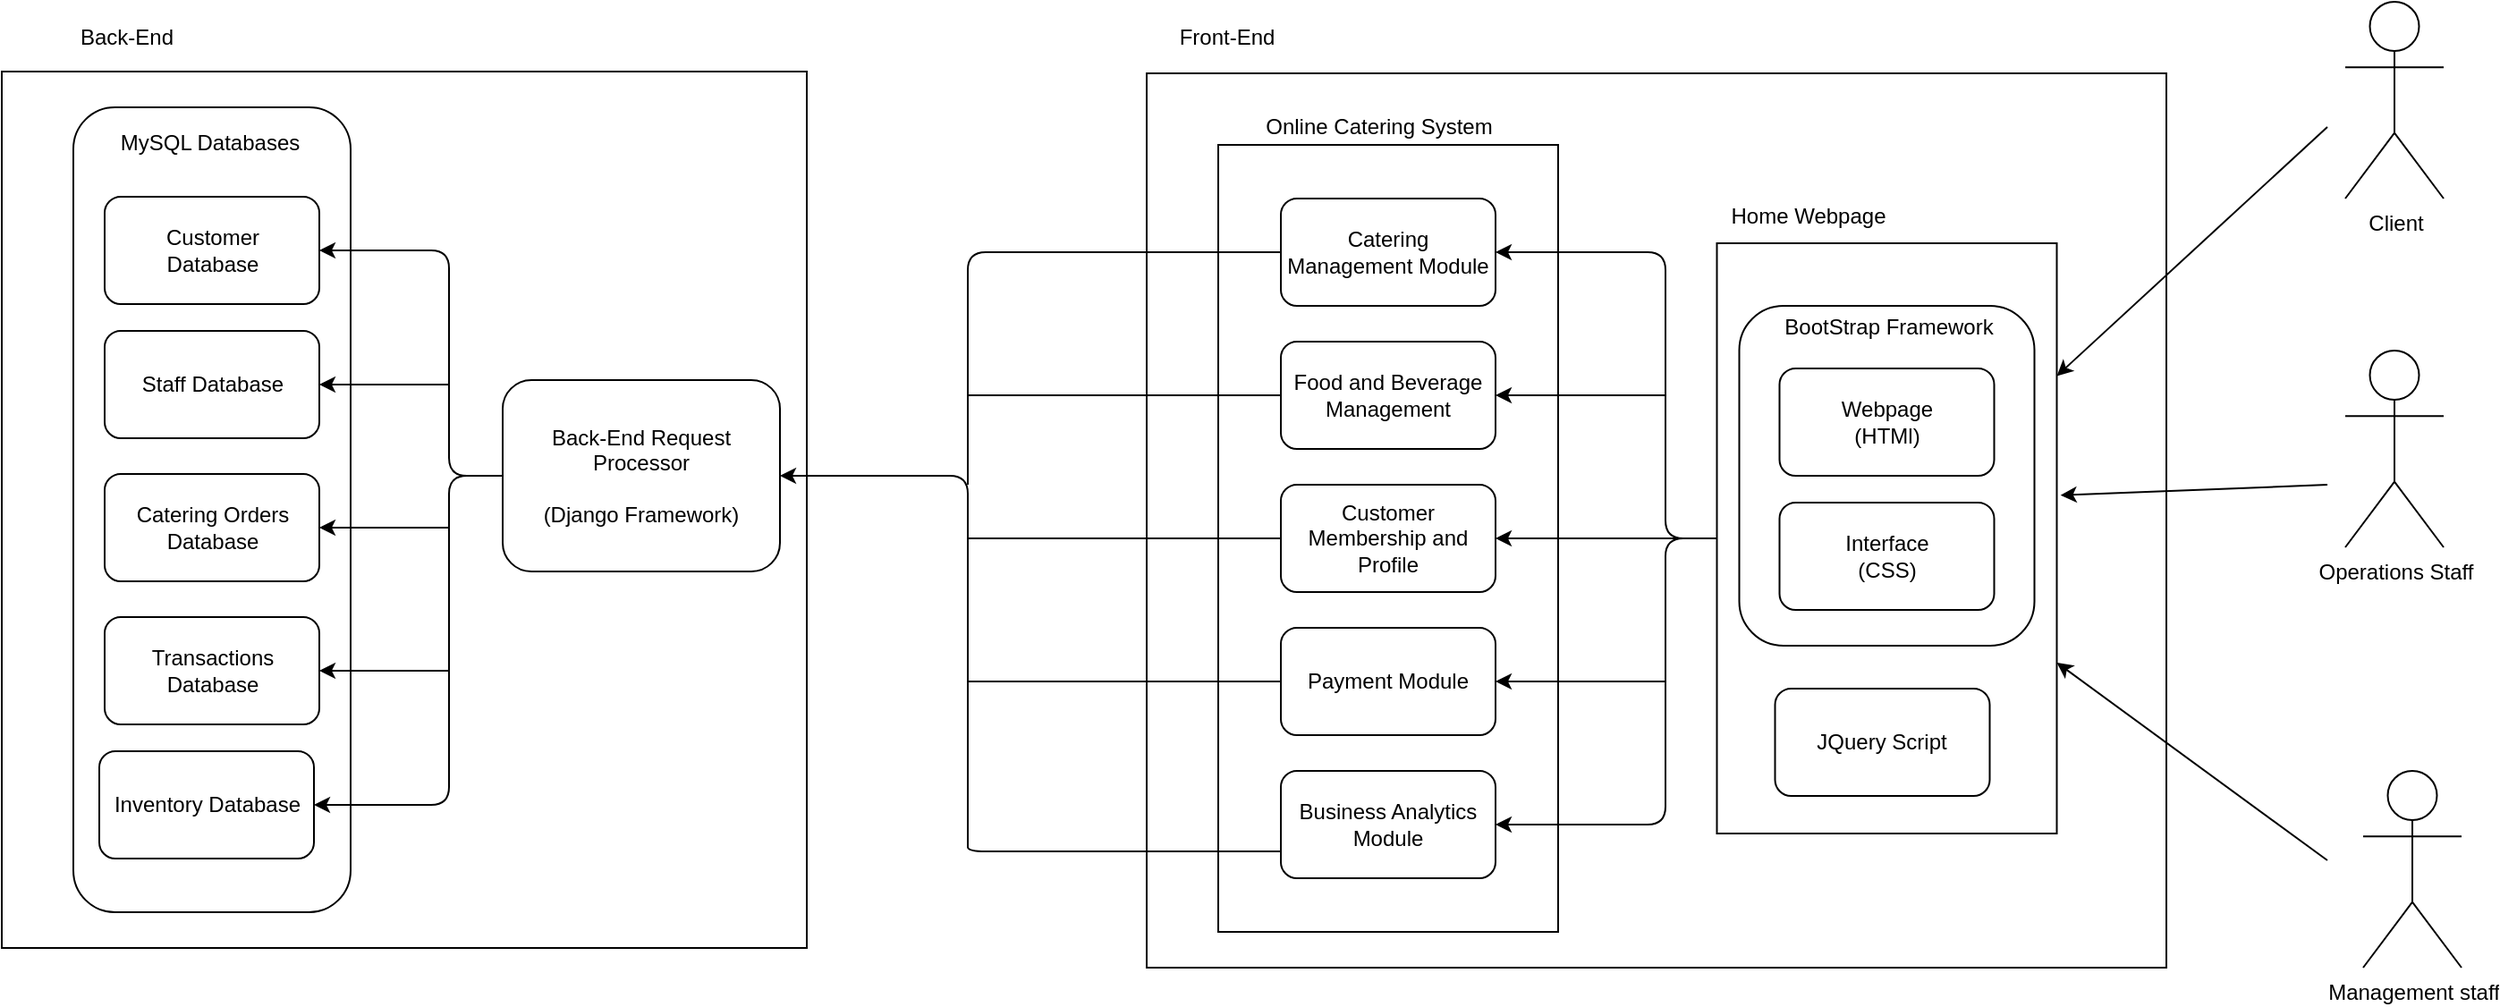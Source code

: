 <mxfile version="13.6.10" type="github">
  <diagram id="Uiol1SnUfE1j45obXhNL" name="Page-1">
    <mxGraphModel dx="3200" dy="1090" grid="1" gridSize="10" guides="1" tooltips="1" connect="1" arrows="1" fold="1" page="1" pageScale="1" pageWidth="1169" pageHeight="827" math="0" shadow="0">
      <root>
        <mxCell id="0" />
        <mxCell id="1" parent="0" />
        <mxCell id="VPgzE5QrAe7zwuN9dMEH-3" value="" style="rounded=0;whiteSpace=wrap;html=1;" parent="1" vertex="1">
          <mxGeometry x="380" y="140" width="570" height="500" as="geometry" />
        </mxCell>
        <mxCell id="wQGJhoNylOPmHoqxIN_d-5" value="" style="rounded=0;whiteSpace=wrap;html=1;" vertex="1" parent="1">
          <mxGeometry x="698.75" y="235" width="190" height="330" as="geometry" />
        </mxCell>
        <mxCell id="2aSgEpUVukIeS3NCcZiI-8" value="" style="rounded=1;whiteSpace=wrap;html=1;" parent="1" vertex="1">
          <mxGeometry x="711.25" y="270" width="165" height="190" as="geometry" />
        </mxCell>
        <mxCell id="bI4hTeVT0tQoFy_GIRa0-6" value="" style="rounded=0;whiteSpace=wrap;html=1;" parent="1" vertex="1">
          <mxGeometry x="-260" y="139" width="450" height="490" as="geometry" />
        </mxCell>
        <mxCell id="2aSgEpUVukIeS3NCcZiI-6" value="" style="rounded=1;whiteSpace=wrap;html=1;" parent="1" vertex="1">
          <mxGeometry x="-220" y="159" width="155" height="450" as="geometry" />
        </mxCell>
        <mxCell id="bI4hTeVT0tQoFy_GIRa0-11" value="&lt;div&gt;Webpage&lt;/div&gt;&lt;div&gt;(HTMl)&lt;br&gt;&lt;/div&gt;" style="rounded=1;whiteSpace=wrap;html=1;" parent="1" vertex="1">
          <mxGeometry x="733.75" y="305" width="120" height="60" as="geometry" />
        </mxCell>
        <mxCell id="bI4hTeVT0tQoFy_GIRa0-1" value="Front-End" style="text;html=1;strokeColor=none;fillColor=none;align=center;verticalAlign=middle;whiteSpace=wrap;rounded=0;" parent="1" vertex="1">
          <mxGeometry x="385" y="110" width="80" height="20" as="geometry" />
        </mxCell>
        <mxCell id="bI4hTeVT0tQoFy_GIRa0-7" value="" style="rounded=0;whiteSpace=wrap;html=1;" parent="1" vertex="1">
          <mxGeometry x="420" y="180" width="190" height="440" as="geometry" />
        </mxCell>
        <mxCell id="bI4hTeVT0tQoFy_GIRa0-4" value="Catering Management Module" style="rounded=1;whiteSpace=wrap;html=1;" parent="1" vertex="1">
          <mxGeometry x="455" y="210" width="120" height="60" as="geometry" />
        </mxCell>
        <mxCell id="bI4hTeVT0tQoFy_GIRa0-8" value="&lt;div&gt;Back-End&lt;/div&gt;" style="text;html=1;strokeColor=none;fillColor=none;align=center;verticalAlign=middle;whiteSpace=wrap;rounded=0;" parent="1" vertex="1">
          <mxGeometry x="-230" y="110" width="80" height="20" as="geometry" />
        </mxCell>
        <mxCell id="bI4hTeVT0tQoFy_GIRa0-9" value="Online Catering System" style="text;html=1;strokeColor=none;fillColor=none;align=center;verticalAlign=middle;whiteSpace=wrap;rounded=0;" parent="1" vertex="1">
          <mxGeometry x="420" y="160" width="180" height="20" as="geometry" />
        </mxCell>
        <mxCell id="bI4hTeVT0tQoFy_GIRa0-10" value="&lt;div&gt;Customer &lt;br&gt;&lt;/div&gt;&lt;div&gt;Database&lt;br&gt;&lt;/div&gt;" style="rounded=1;whiteSpace=wrap;html=1;" parent="1" vertex="1">
          <mxGeometry x="-202.5" y="209" width="120" height="60" as="geometry" />
        </mxCell>
        <mxCell id="bI4hTeVT0tQoFy_GIRa0-12" value="Food and Beverage Management " style="rounded=1;whiteSpace=wrap;html=1;" parent="1" vertex="1">
          <mxGeometry x="455" y="290" width="120" height="60" as="geometry" />
        </mxCell>
        <mxCell id="bI4hTeVT0tQoFy_GIRa0-13" value="Staff Database" style="rounded=1;whiteSpace=wrap;html=1;" parent="1" vertex="1">
          <mxGeometry x="-202.5" y="284" width="120" height="60" as="geometry" />
        </mxCell>
        <mxCell id="bI4hTeVT0tQoFy_GIRa0-14" value="Client" style="shape=umlActor;verticalLabelPosition=bottom;verticalAlign=top;html=1;outlineConnect=0;" parent="1" vertex="1">
          <mxGeometry x="1050" y="100" width="55" height="110" as="geometry" />
        </mxCell>
        <mxCell id="bI4hTeVT0tQoFy_GIRa0-15" value="Operations Staff" style="shape=umlActor;verticalLabelPosition=bottom;verticalAlign=top;html=1;outlineConnect=0;" parent="1" vertex="1">
          <mxGeometry x="1050" y="295" width="55" height="110" as="geometry" />
        </mxCell>
        <mxCell id="bI4hTeVT0tQoFy_GIRa0-16" value="Management staff" style="shape=umlActor;verticalLabelPosition=bottom;verticalAlign=top;html=1;outlineConnect=0;" parent="1" vertex="1">
          <mxGeometry x="1060" y="530" width="55" height="110" as="geometry" />
        </mxCell>
        <mxCell id="bI4hTeVT0tQoFy_GIRa0-18" value="Customer Membership and Profile" style="rounded=1;whiteSpace=wrap;html=1;" parent="1" vertex="1">
          <mxGeometry x="455" y="370" width="120" height="60" as="geometry" />
        </mxCell>
        <mxCell id="8wUuKGkAHpBmM9qBxKhN-5" value="" style="endArrow=classic;html=1;entryX=1;entryY=0.225;entryDx=0;entryDy=0;entryPerimeter=0;" parent="1" target="wQGJhoNylOPmHoqxIN_d-5" edge="1">
          <mxGeometry width="50" height="50" relative="1" as="geometry">
            <mxPoint x="1040" y="170" as="sourcePoint" />
            <mxPoint x="960" y="90" as="targetPoint" />
          </mxGeometry>
        </mxCell>
        <mxCell id="8wUuKGkAHpBmM9qBxKhN-6" value="" style="endArrow=classic;html=1;entryX=1.011;entryY=0.427;entryDx=0;entryDy=0;entryPerimeter=0;" parent="1" target="wQGJhoNylOPmHoqxIN_d-5" edge="1">
          <mxGeometry width="50" height="50" relative="1" as="geometry">
            <mxPoint x="1040" y="370" as="sourcePoint" />
            <mxPoint x="1030" y="570" as="targetPoint" />
          </mxGeometry>
        </mxCell>
        <mxCell id="8wUuKGkAHpBmM9qBxKhN-7" value="" style="endArrow=classic;html=1;" parent="1" target="wQGJhoNylOPmHoqxIN_d-5" edge="1">
          <mxGeometry width="50" height="50" relative="1" as="geometry">
            <mxPoint x="1040" y="580" as="sourcePoint" />
            <mxPoint x="960" y="610" as="targetPoint" />
          </mxGeometry>
        </mxCell>
        <mxCell id="8wUuKGkAHpBmM9qBxKhN-11" value="&lt;div&gt;Interface&lt;/div&gt;&lt;div&gt;(CSS)&lt;br&gt;&lt;/div&gt;" style="rounded=1;whiteSpace=wrap;html=1;" parent="1" vertex="1">
          <mxGeometry x="733.75" y="380" width="120" height="60" as="geometry" />
        </mxCell>
        <mxCell id="8wUuKGkAHpBmM9qBxKhN-12" value="JQuery Script" style="rounded=1;whiteSpace=wrap;html=1;" parent="1" vertex="1">
          <mxGeometry x="731.25" y="484" width="120" height="60" as="geometry" />
        </mxCell>
        <mxCell id="2aSgEpUVukIeS3NCcZiI-1" value="Payment Module" style="rounded=1;whiteSpace=wrap;html=1;" parent="1" vertex="1">
          <mxGeometry x="455" y="450" width="120" height="60" as="geometry" />
        </mxCell>
        <mxCell id="2aSgEpUVukIeS3NCcZiI-2" value="Catering Orders Database" style="rounded=1;whiteSpace=wrap;html=1;" parent="1" vertex="1">
          <mxGeometry x="-202.5" y="364" width="120" height="60" as="geometry" />
        </mxCell>
        <mxCell id="2aSgEpUVukIeS3NCcZiI-3" value="Transactions Database" style="rounded=1;whiteSpace=wrap;html=1;" parent="1" vertex="1">
          <mxGeometry x="-202.5" y="444" width="120" height="60" as="geometry" />
        </mxCell>
        <mxCell id="2aSgEpUVukIeS3NCcZiI-7" value="MySQL Databases" style="text;html=1;strokeColor=none;fillColor=none;align=center;verticalAlign=middle;whiteSpace=wrap;rounded=0;" parent="1" vertex="1">
          <mxGeometry x="-202.5" y="169" width="117" height="20" as="geometry" />
        </mxCell>
        <mxCell id="2aSgEpUVukIeS3NCcZiI-10" value="BootStrap Framework" style="text;html=1;strokeColor=none;fillColor=none;align=center;verticalAlign=middle;whiteSpace=wrap;rounded=0;" parent="1" vertex="1">
          <mxGeometry x="731.25" y="272" width="127.5" height="20" as="geometry" />
        </mxCell>
        <mxCell id="2aSgEpUVukIeS3NCcZiI-11" value="Business Analytics Module" style="rounded=1;whiteSpace=wrap;html=1;" parent="1" vertex="1">
          <mxGeometry x="455" y="530" width="120" height="60" as="geometry" />
        </mxCell>
        <mxCell id="wQGJhoNylOPmHoqxIN_d-6" value="Inventory Database" style="rounded=1;whiteSpace=wrap;html=1;" vertex="1" parent="1">
          <mxGeometry x="-205.5" y="519" width="120" height="60" as="geometry" />
        </mxCell>
        <mxCell id="wQGJhoNylOPmHoqxIN_d-9" value="&lt;div&gt;Back-End Request Processor&lt;/div&gt;&lt;div&gt;&lt;br&gt;&lt;/div&gt;&lt;div&gt;(Django Framework)&lt;br&gt;&lt;/div&gt;" style="rounded=1;whiteSpace=wrap;html=1;" vertex="1" parent="1">
          <mxGeometry x="20" y="311.5" width="155" height="107" as="geometry" />
        </mxCell>
        <mxCell id="wQGJhoNylOPmHoqxIN_d-10" value="" style="endArrow=classic;html=1;entryX=1;entryY=0.5;entryDx=0;entryDy=0;exitX=0;exitY=0.5;exitDx=0;exitDy=0;" edge="1" parent="1" source="wQGJhoNylOPmHoqxIN_d-5" target="bI4hTeVT0tQoFy_GIRa0-4">
          <mxGeometry width="50" height="50" relative="1" as="geometry">
            <mxPoint x="700" y="770" as="sourcePoint" />
            <mxPoint x="750" y="720" as="targetPoint" />
            <Array as="points">
              <mxPoint x="670" y="400" />
              <mxPoint x="670" y="240" />
            </Array>
          </mxGeometry>
        </mxCell>
        <mxCell id="wQGJhoNylOPmHoqxIN_d-11" value="" style="endArrow=classic;html=1;entryX=1;entryY=0.5;entryDx=0;entryDy=0;exitX=0;exitY=0.5;exitDx=0;exitDy=0;" edge="1" parent="1" source="wQGJhoNylOPmHoqxIN_d-9" target="bI4hTeVT0tQoFy_GIRa0-10">
          <mxGeometry width="50" height="50" relative="1" as="geometry">
            <mxPoint x="300" y="530" as="sourcePoint" />
            <mxPoint x="350" y="480" as="targetPoint" />
            <Array as="points">
              <mxPoint x="-10" y="365" />
              <mxPoint x="-10" y="239" />
            </Array>
          </mxGeometry>
        </mxCell>
        <mxCell id="wQGJhoNylOPmHoqxIN_d-12" value="" style="endArrow=classic;html=1;entryX=1;entryY=0.5;entryDx=0;entryDy=0;" edge="1" parent="1" target="bI4hTeVT0tQoFy_GIRa0-13">
          <mxGeometry width="50" height="50" relative="1" as="geometry">
            <mxPoint x="-10" y="314" as="sourcePoint" />
            <mxPoint x="300" y="260" as="targetPoint" />
          </mxGeometry>
        </mxCell>
        <mxCell id="wQGJhoNylOPmHoqxIN_d-13" value="" style="endArrow=classic;html=1;exitX=0;exitY=0.5;exitDx=0;exitDy=0;entryX=1;entryY=0.5;entryDx=0;entryDy=0;" edge="1" parent="1" source="wQGJhoNylOPmHoqxIN_d-9" target="wQGJhoNylOPmHoqxIN_d-6">
          <mxGeometry width="50" height="50" relative="1" as="geometry">
            <mxPoint x="260" y="410" as="sourcePoint" />
            <mxPoint x="310" y="360" as="targetPoint" />
            <Array as="points">
              <mxPoint x="-10" y="365" />
              <mxPoint x="-10" y="549" />
            </Array>
          </mxGeometry>
        </mxCell>
        <mxCell id="wQGJhoNylOPmHoqxIN_d-14" value="" style="endArrow=classic;html=1;entryX=1;entryY=0.5;entryDx=0;entryDy=0;" edge="1" parent="1" target="2aSgEpUVukIeS3NCcZiI-3">
          <mxGeometry width="50" height="50" relative="1" as="geometry">
            <mxPoint x="-10" y="474" as="sourcePoint" />
            <mxPoint x="-360" y="390" as="targetPoint" />
          </mxGeometry>
        </mxCell>
        <mxCell id="wQGJhoNylOPmHoqxIN_d-15" value="" style="endArrow=classic;html=1;entryX=1;entryY=0.5;entryDx=0;entryDy=0;" edge="1" parent="1" target="2aSgEpUVukIeS3NCcZiI-2">
          <mxGeometry width="50" height="50" relative="1" as="geometry">
            <mxPoint x="-10" y="394" as="sourcePoint" />
            <mxPoint x="-370" y="370" as="targetPoint" />
          </mxGeometry>
        </mxCell>
        <mxCell id="wQGJhoNylOPmHoqxIN_d-16" value="" style="endArrow=classic;html=1;entryX=1;entryY=0.5;entryDx=0;entryDy=0;exitX=0;exitY=0.75;exitDx=0;exitDy=0;" edge="1" parent="1" source="2aSgEpUVukIeS3NCcZiI-11" target="wQGJhoNylOPmHoqxIN_d-9">
          <mxGeometry width="50" height="50" relative="1" as="geometry">
            <mxPoint x="270" y="400" as="sourcePoint" />
            <mxPoint x="320" y="350" as="targetPoint" />
            <Array as="points">
              <mxPoint x="280" y="575" />
              <mxPoint x="280" y="570" />
              <mxPoint x="280" y="365" />
            </Array>
          </mxGeometry>
        </mxCell>
        <mxCell id="wQGJhoNylOPmHoqxIN_d-18" value="" style="endArrow=none;html=1;entryX=0;entryY=0.5;entryDx=0;entryDy=0;" edge="1" parent="1" target="bI4hTeVT0tQoFy_GIRa0-4">
          <mxGeometry width="50" height="50" relative="1" as="geometry">
            <mxPoint x="280" y="370" as="sourcePoint" />
            <mxPoint x="370" y="260" as="targetPoint" />
            <Array as="points">
              <mxPoint x="280" y="240" />
            </Array>
          </mxGeometry>
        </mxCell>
        <mxCell id="wQGJhoNylOPmHoqxIN_d-19" value="" style="endArrow=none;html=1;entryX=0;entryY=0.5;entryDx=0;entryDy=0;" edge="1" parent="1" target="bI4hTeVT0tQoFy_GIRa0-12">
          <mxGeometry width="50" height="50" relative="1" as="geometry">
            <mxPoint x="280" y="320" as="sourcePoint" />
            <mxPoint x="370" y="320" as="targetPoint" />
          </mxGeometry>
        </mxCell>
        <mxCell id="wQGJhoNylOPmHoqxIN_d-20" value="" style="endArrow=none;html=1;entryX=0;entryY=0.5;entryDx=0;entryDy=0;" edge="1" parent="1" target="bI4hTeVT0tQoFy_GIRa0-18">
          <mxGeometry width="50" height="50" relative="1" as="geometry">
            <mxPoint x="280" y="400" as="sourcePoint" />
            <mxPoint x="380" y="380" as="targetPoint" />
          </mxGeometry>
        </mxCell>
        <mxCell id="wQGJhoNylOPmHoqxIN_d-21" value="" style="endArrow=none;html=1;" edge="1" parent="1" target="2aSgEpUVukIeS3NCcZiI-1">
          <mxGeometry width="50" height="50" relative="1" as="geometry">
            <mxPoint x="280" y="480" as="sourcePoint" />
            <mxPoint x="380" y="450" as="targetPoint" />
          </mxGeometry>
        </mxCell>
        <mxCell id="wQGJhoNylOPmHoqxIN_d-22" value="Home Webpage" style="text;html=1;strokeColor=none;fillColor=none;align=center;verticalAlign=middle;whiteSpace=wrap;rounded=0;" vertex="1" parent="1">
          <mxGeometry x="700" y="210" width="100" height="20" as="geometry" />
        </mxCell>
        <mxCell id="wQGJhoNylOPmHoqxIN_d-23" value="" style="endArrow=classic;html=1;entryX=1;entryY=0.5;entryDx=0;entryDy=0;exitX=0;exitY=0.5;exitDx=0;exitDy=0;" edge="1" parent="1" source="wQGJhoNylOPmHoqxIN_d-5" target="2aSgEpUVukIeS3NCcZiI-11">
          <mxGeometry width="50" height="50" relative="1" as="geometry">
            <mxPoint x="640" y="760" as="sourcePoint" />
            <mxPoint x="690" y="710" as="targetPoint" />
            <Array as="points">
              <mxPoint x="670" y="400" />
              <mxPoint x="670" y="560" />
            </Array>
          </mxGeometry>
        </mxCell>
        <mxCell id="wQGJhoNylOPmHoqxIN_d-24" value="" style="endArrow=classic;html=1;entryX=1;entryY=0.5;entryDx=0;entryDy=0;" edge="1" parent="1" target="2aSgEpUVukIeS3NCcZiI-1">
          <mxGeometry width="50" height="50" relative="1" as="geometry">
            <mxPoint x="670" y="480" as="sourcePoint" />
            <mxPoint x="670" y="640" as="targetPoint" />
          </mxGeometry>
        </mxCell>
        <mxCell id="wQGJhoNylOPmHoqxIN_d-25" value="" style="endArrow=classic;html=1;entryX=1;entryY=0.5;entryDx=0;entryDy=0;" edge="1" parent="1" target="bI4hTeVT0tQoFy_GIRa0-18">
          <mxGeometry width="50" height="50" relative="1" as="geometry">
            <mxPoint x="680" y="400" as="sourcePoint" />
            <mxPoint x="710" y="680" as="targetPoint" />
          </mxGeometry>
        </mxCell>
        <mxCell id="wQGJhoNylOPmHoqxIN_d-26" value="" style="endArrow=classic;html=1;entryX=1;entryY=0.5;entryDx=0;entryDy=0;" edge="1" parent="1" target="bI4hTeVT0tQoFy_GIRa0-12">
          <mxGeometry width="50" height="50" relative="1" as="geometry">
            <mxPoint x="670" y="320" as="sourcePoint" />
            <mxPoint x="770" y="710" as="targetPoint" />
          </mxGeometry>
        </mxCell>
      </root>
    </mxGraphModel>
  </diagram>
</mxfile>
